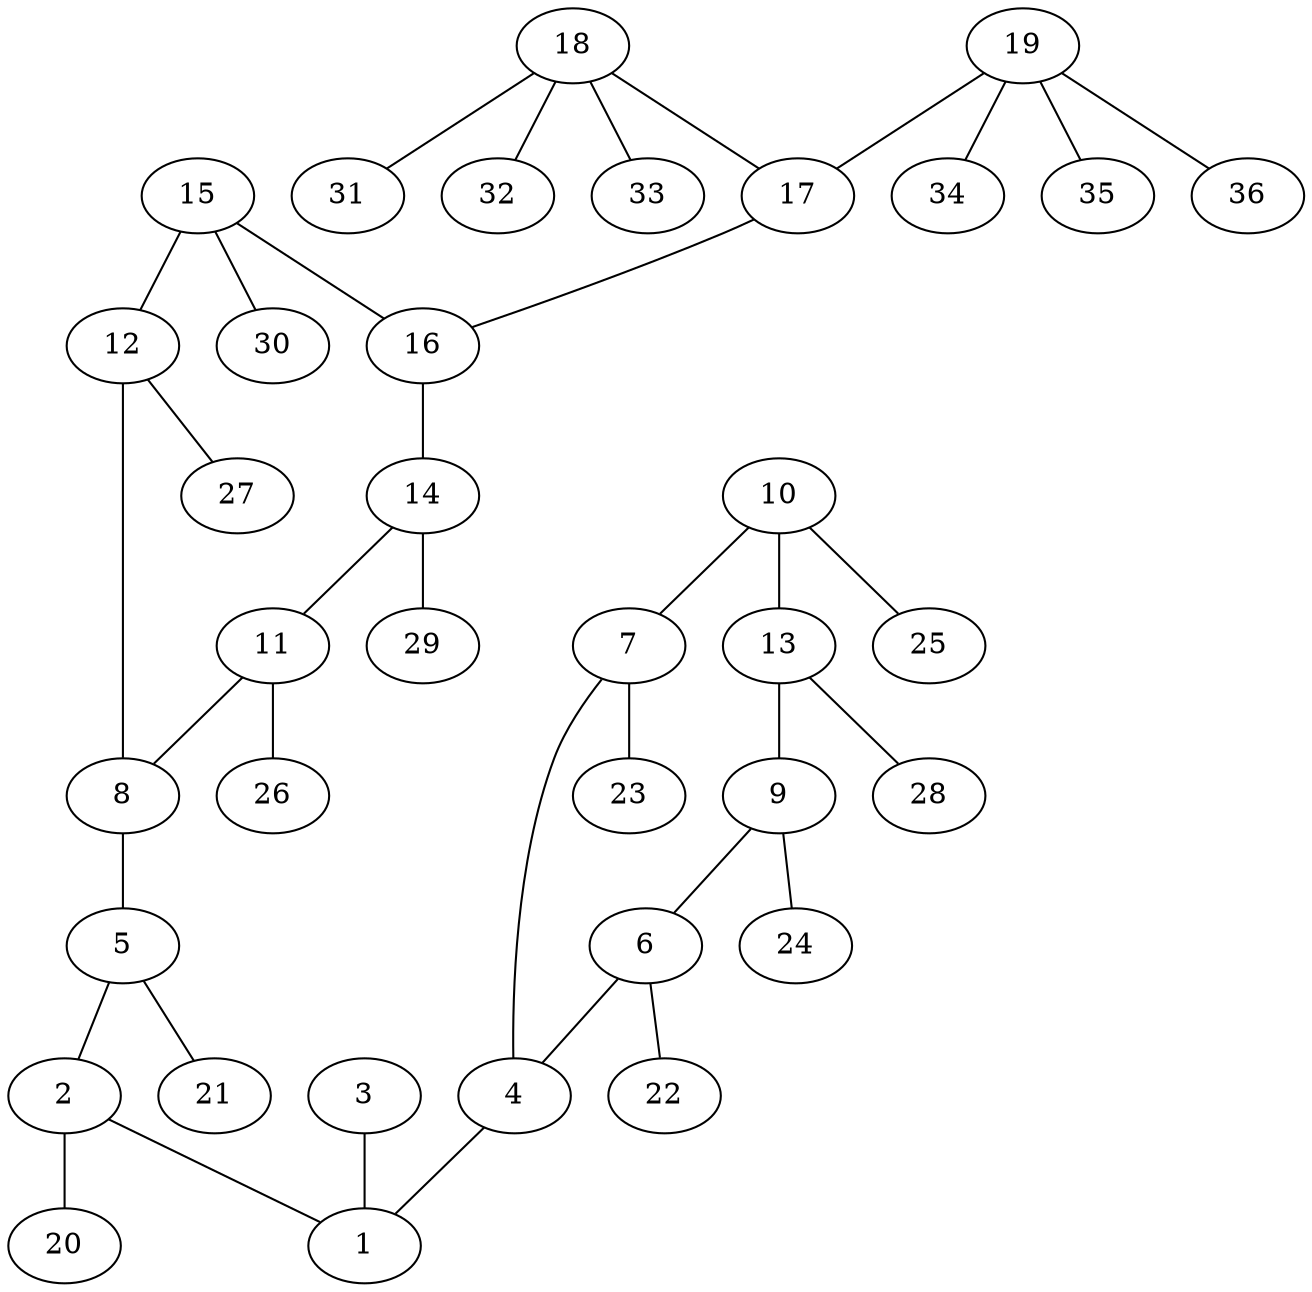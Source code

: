 graph molecule_1657 {
	1	 [chem=C];
	2	 [chem=C];
	2 -- 1	 [valence=1];
	20	 [chem=H];
	2 -- 20	 [valence=1];
	3	 [chem=O];
	3 -- 1	 [valence=2];
	4	 [chem=C];
	4 -- 1	 [valence=1];
	5	 [chem=C];
	5 -- 2	 [valence=2];
	21	 [chem=H];
	5 -- 21	 [valence=1];
	6	 [chem=C];
	6 -- 4	 [valence=2];
	22	 [chem=H];
	6 -- 22	 [valence=1];
	7	 [chem=C];
	7 -- 4	 [valence=1];
	23	 [chem=H];
	7 -- 23	 [valence=1];
	8	 [chem=C];
	8 -- 5	 [valence=1];
	9	 [chem=C];
	9 -- 6	 [valence=1];
	24	 [chem=H];
	9 -- 24	 [valence=1];
	10	 [chem=C];
	10 -- 7	 [valence=2];
	13	 [chem=C];
	10 -- 13	 [valence=1];
	25	 [chem=H];
	10 -- 25	 [valence=1];
	11	 [chem=C];
	11 -- 8	 [valence=2];
	26	 [chem=H];
	11 -- 26	 [valence=1];
	12	 [chem=C];
	12 -- 8	 [valence=1];
	27	 [chem=H];
	12 -- 27	 [valence=1];
	13 -- 9	 [valence=2];
	28	 [chem=H];
	13 -- 28	 [valence=1];
	14	 [chem=C];
	14 -- 11	 [valence=1];
	29	 [chem=H];
	14 -- 29	 [valence=1];
	15	 [chem=C];
	15 -- 12	 [valence=2];
	16	 [chem=C];
	15 -- 16	 [valence=1];
	30	 [chem=H];
	15 -- 30	 [valence=1];
	16 -- 14	 [valence=2];
	17	 [chem=N];
	17 -- 16	 [valence=1];
	18	 [chem=C];
	18 -- 17	 [valence=1];
	31	 [chem=H];
	18 -- 31	 [valence=1];
	32	 [chem=H];
	18 -- 32	 [valence=1];
	33	 [chem=H];
	18 -- 33	 [valence=1];
	19	 [chem=C];
	19 -- 17	 [valence=1];
	34	 [chem=H];
	19 -- 34	 [valence=1];
	35	 [chem=H];
	19 -- 35	 [valence=1];
	36	 [chem=H];
	19 -- 36	 [valence=1];
}
